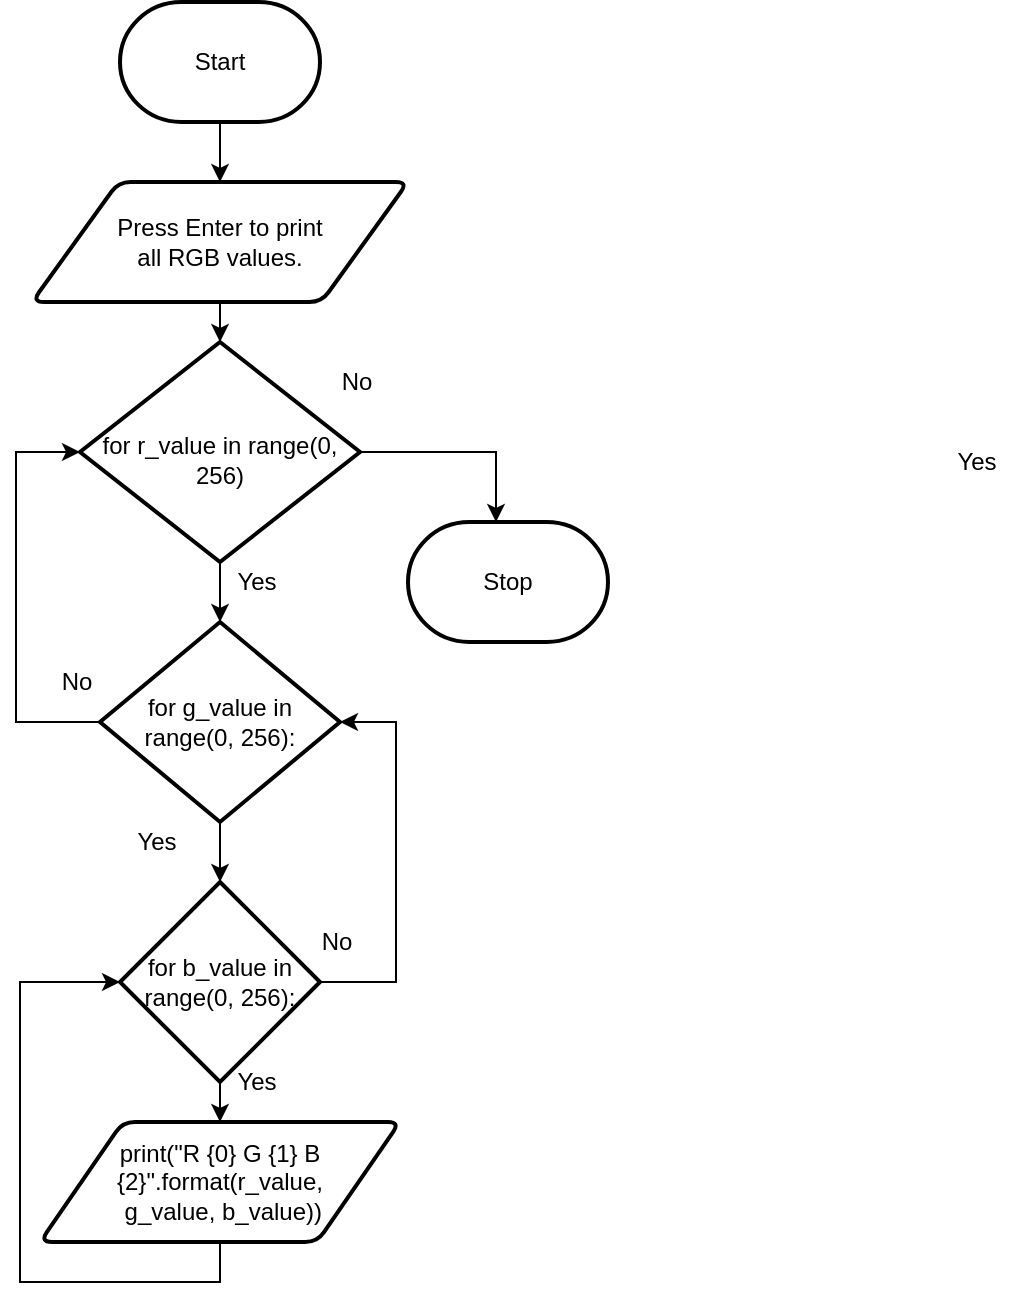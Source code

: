 <mxfile>
    <diagram id="lU_gt-9MP0S-Z-pDJT5g" name="Page-1">
        <mxGraphModel dx="650" dy="351" grid="1" gridSize="10" guides="1" tooltips="1" connect="1" arrows="1" fold="1" page="1" pageScale="1" pageWidth="850" pageHeight="1100" math="0" shadow="0">
            <root>
                <mxCell id="0"/>
                <mxCell id="1" parent="0"/>
                <mxCell id="204" style="edgeStyle=none;html=1;entryX=0.5;entryY=0;entryDx=0;entryDy=0;" parent="1" source="82" target="203" edge="1">
                    <mxGeometry relative="1" as="geometry"/>
                </mxCell>
                <mxCell id="82" value="Start" style="strokeWidth=2;html=1;shape=mxgraph.flowchart.terminator;whiteSpace=wrap;" parent="1" vertex="1">
                    <mxGeometry x="372" y="150" width="100" height="60" as="geometry"/>
                </mxCell>
                <mxCell id="83" value="Stop" style="strokeWidth=2;html=1;shape=mxgraph.flowchart.terminator;whiteSpace=wrap;" parent="1" vertex="1">
                    <mxGeometry x="516" y="410" width="100" height="60" as="geometry"/>
                </mxCell>
                <mxCell id="126" value="Yes" style="text;html=1;align=center;verticalAlign=middle;resizable=0;points=[];autosize=1;strokeColor=none;fillColor=none;" parent="1" vertex="1">
                    <mxGeometry x="780" y="370" width="40" height="20" as="geometry"/>
                </mxCell>
                <mxCell id="221" value="" style="edgeStyle=orthogonalEdgeStyle;rounded=0;html=1;" edge="1" parent="1" source="159" target="83">
                    <mxGeometry relative="1" as="geometry">
                        <Array as="points">
                            <mxPoint x="560" y="375"/>
                        </Array>
                    </mxGeometry>
                </mxCell>
                <mxCell id="228" style="edgeStyle=orthogonalEdgeStyle;rounded=0;html=1;" edge="1" parent="1" source="159" target="206">
                    <mxGeometry relative="1" as="geometry"/>
                </mxCell>
                <mxCell id="159" value="for r_value in range(0, 256)" style="strokeWidth=2;html=1;shape=mxgraph.flowchart.decision;whiteSpace=wrap;spacingBottom=-8;" parent="1" vertex="1">
                    <mxGeometry x="352" y="320" width="140" height="110" as="geometry"/>
                </mxCell>
                <mxCell id="205" style="edgeStyle=none;html=1;entryX=0.5;entryY=0;entryDx=0;entryDy=0;entryPerimeter=0;" parent="1" source="203" target="159" edge="1">
                    <mxGeometry relative="1" as="geometry"/>
                </mxCell>
                <mxCell id="203" value="Press Enter to print &lt;br&gt;all RGB values." style="shape=parallelogram;html=1;strokeWidth=2;perimeter=parallelogramPerimeter;whiteSpace=wrap;rounded=1;arcSize=12;size=0.23;" parent="1" vertex="1">
                    <mxGeometry x="328" y="240" width="188" height="60" as="geometry"/>
                </mxCell>
                <mxCell id="229" style="edgeStyle=orthogonalEdgeStyle;rounded=0;html=1;entryX=0.5;entryY=0;entryDx=0;entryDy=0;entryPerimeter=0;" edge="1" parent="1" source="206" target="223">
                    <mxGeometry relative="1" as="geometry"/>
                </mxCell>
                <mxCell id="231" style="edgeStyle=orthogonalEdgeStyle;rounded=0;html=1;entryX=0;entryY=0.5;entryDx=0;entryDy=0;entryPerimeter=0;" edge="1" parent="1" source="206" target="159">
                    <mxGeometry relative="1" as="geometry">
                        <Array as="points">
                            <mxPoint x="320" y="510"/>
                            <mxPoint x="320" y="375"/>
                        </Array>
                    </mxGeometry>
                </mxCell>
                <mxCell id="206" value="for g_value in range(0, 256):" style="strokeWidth=2;html=1;shape=mxgraph.flowchart.decision;whiteSpace=wrap;" parent="1" vertex="1">
                    <mxGeometry x="362" y="460" width="120" height="100" as="geometry"/>
                </mxCell>
                <mxCell id="226" style="edgeStyle=orthogonalEdgeStyle;rounded=0;html=1;" edge="1" parent="1" source="223" target="224">
                    <mxGeometry relative="1" as="geometry"/>
                </mxCell>
                <mxCell id="230" style="edgeStyle=orthogonalEdgeStyle;rounded=0;html=1;entryX=1;entryY=0.5;entryDx=0;entryDy=0;entryPerimeter=0;" edge="1" parent="1" source="223" target="206">
                    <mxGeometry relative="1" as="geometry">
                        <Array as="points">
                            <mxPoint x="510" y="640"/>
                            <mxPoint x="510" y="510"/>
                        </Array>
                    </mxGeometry>
                </mxCell>
                <mxCell id="223" value="for b_value in range(0, 256):" style="strokeWidth=2;html=1;shape=mxgraph.flowchart.decision;whiteSpace=wrap;" vertex="1" parent="1">
                    <mxGeometry x="372" y="590" width="100" height="100" as="geometry"/>
                </mxCell>
                <mxCell id="227" style="edgeStyle=orthogonalEdgeStyle;rounded=0;html=1;entryX=0;entryY=0.5;entryDx=0;entryDy=0;entryPerimeter=0;" edge="1" parent="1" source="224" target="223">
                    <mxGeometry relative="1" as="geometry">
                        <Array as="points">
                            <mxPoint x="422" y="790"/>
                            <mxPoint x="322" y="790"/>
                            <mxPoint x="322" y="640"/>
                        </Array>
                    </mxGeometry>
                </mxCell>
                <mxCell id="224" value="print(&quot;R {0} G {1} B {2}&quot;.format(r_value,&lt;br&gt;&amp;nbsp;g_value, b_value))" style="shape=parallelogram;html=1;strokeWidth=2;perimeter=parallelogramPerimeter;whiteSpace=wrap;rounded=1;arcSize=12;size=0.23;" vertex="1" parent="1">
                    <mxGeometry x="332" y="710" width="180" height="60" as="geometry"/>
                </mxCell>
                <mxCell id="232" value="Yes" style="text;html=1;align=center;verticalAlign=middle;resizable=0;points=[];autosize=1;strokeColor=none;fillColor=none;" vertex="1" parent="1">
                    <mxGeometry x="420" y="680" width="40" height="20" as="geometry"/>
                </mxCell>
                <mxCell id="233" value="No" style="text;html=1;align=center;verticalAlign=middle;resizable=0;points=[];autosize=1;strokeColor=none;fillColor=none;" vertex="1" parent="1">
                    <mxGeometry x="465" y="610" width="30" height="20" as="geometry"/>
                </mxCell>
                <mxCell id="234" value="Yes" style="text;html=1;align=center;verticalAlign=middle;resizable=0;points=[];autosize=1;strokeColor=none;fillColor=none;" vertex="1" parent="1">
                    <mxGeometry x="370" y="560" width="40" height="20" as="geometry"/>
                </mxCell>
                <mxCell id="235" value="No" style="text;html=1;align=center;verticalAlign=middle;resizable=0;points=[];autosize=1;strokeColor=none;fillColor=none;" vertex="1" parent="1">
                    <mxGeometry x="335" y="480" width="30" height="20" as="geometry"/>
                </mxCell>
                <mxCell id="236" value="Yes" style="text;html=1;align=center;verticalAlign=middle;resizable=0;points=[];autosize=1;strokeColor=none;fillColor=none;" vertex="1" parent="1">
                    <mxGeometry x="420" y="430" width="40" height="20" as="geometry"/>
                </mxCell>
                <mxCell id="237" value="No" style="text;html=1;align=center;verticalAlign=middle;resizable=0;points=[];autosize=1;strokeColor=none;fillColor=none;" vertex="1" parent="1">
                    <mxGeometry x="475" y="330" width="30" height="20" as="geometry"/>
                </mxCell>
            </root>
        </mxGraphModel>
    </diagram>
</mxfile>